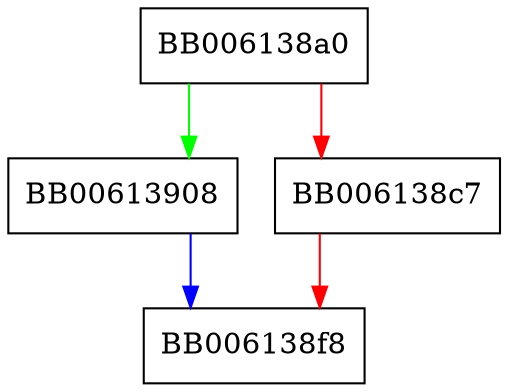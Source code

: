 digraph PEM_read_DHparams {
  node [shape="box"];
  graph [splines=ortho];
  BB006138a0 -> BB00613908 [color="green"];
  BB006138a0 -> BB006138c7 [color="red"];
  BB006138c7 -> BB006138f8 [color="red"];
  BB00613908 -> BB006138f8 [color="blue"];
}